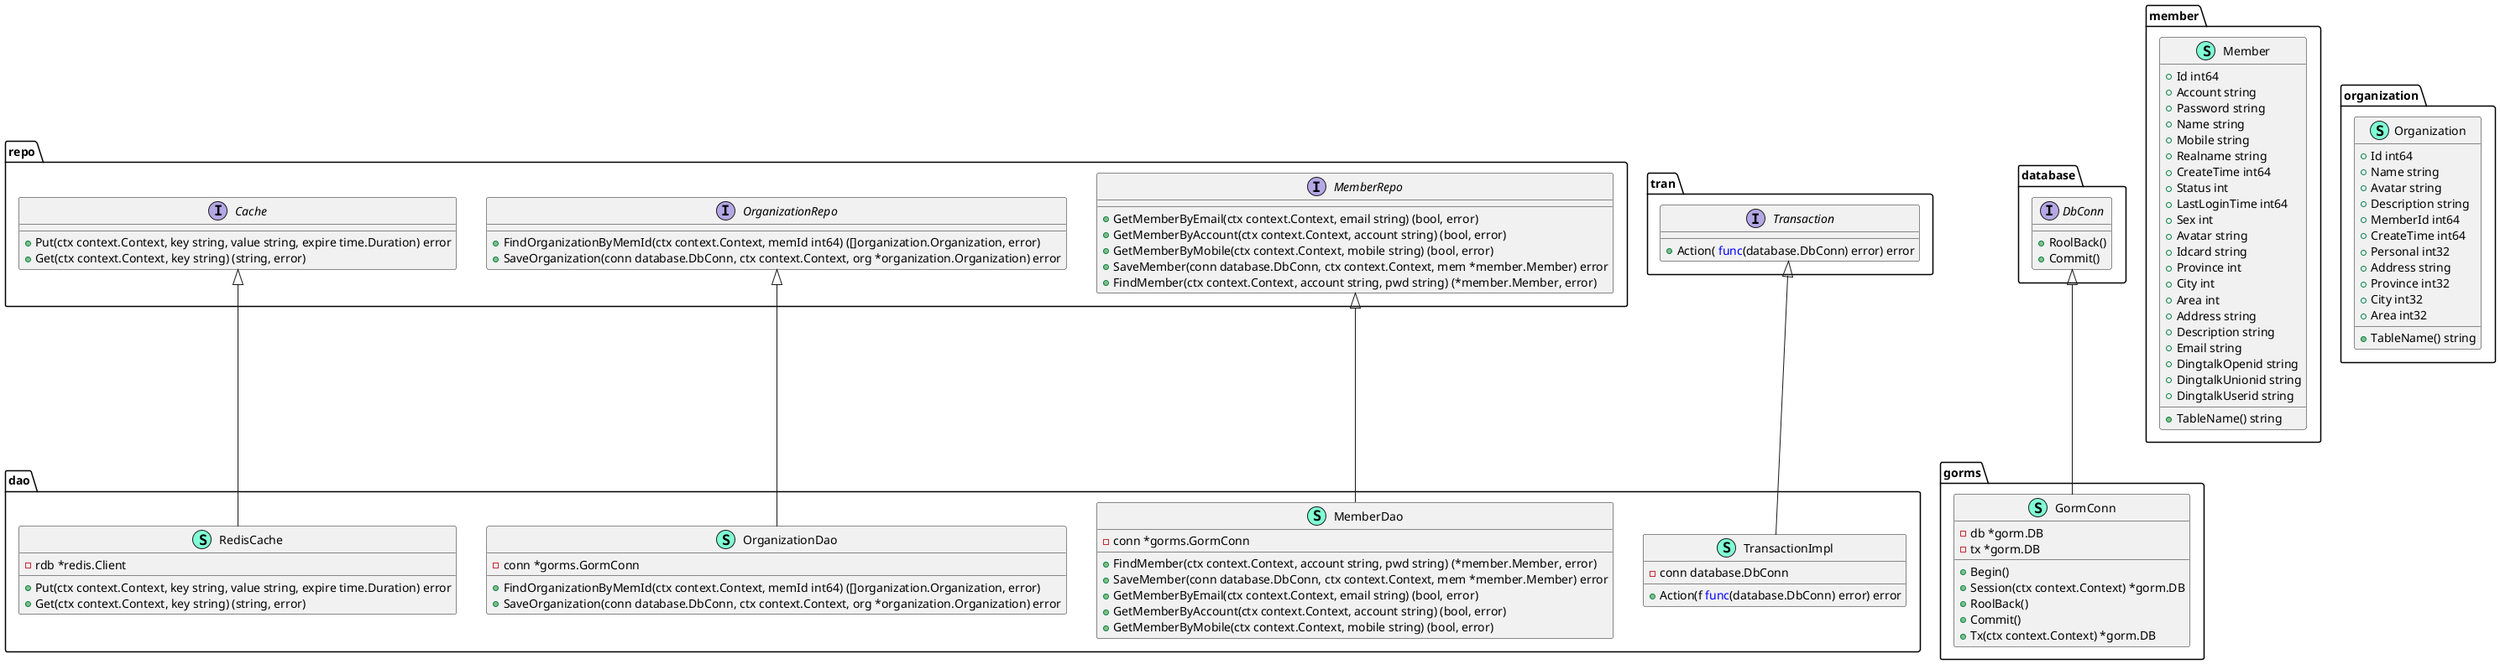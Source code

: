 @startuml
namespace dao {
    class MemberDao << (S,Aquamarine) >> {
        - conn *gorms.GormConn

        + FindMember(ctx context.Context, account string, pwd string) (*member.Member, error)
        + SaveMember(conn database.DbConn, ctx context.Context, mem *member.Member) error
        + GetMemberByEmail(ctx context.Context, email string) (bool, error)
        + GetMemberByAccount(ctx context.Context, account string) (bool, error)
        + GetMemberByMobile(ctx context.Context, mobile string) (bool, error)

    }
    class OrganizationDao << (S,Aquamarine) >> {
        - conn *gorms.GormConn

        + FindOrganizationByMemId(ctx context.Context, memId int64) ([]organization.Organization, error)
        + SaveOrganization(conn database.DbConn, ctx context.Context, org *organization.Organization) error

    }
    class RedisCache << (S,Aquamarine) >> {
        - rdb *redis.Client

        + Put(ctx context.Context, key string, value string, expire time.Duration) error
        + Get(ctx context.Context, key string) (string, error)

    }
    class TransactionImpl << (S,Aquamarine) >> {
        - conn database.DbConn

        + Action(f <font color=blue>func</font>(database.DbConn) error) error

    }
}

"repo.MemberRepo" <|-- "dao.MemberDao"
"repo.OrganizationRepo" <|-- "dao.OrganizationDao"
"repo.Cache" <|-- "dao.RedisCache"
"tran.Transaction" <|-- "dao.TransactionImpl"

namespace database {
    interface DbConn  {
        + RoolBack() 
        + Commit() 

    }
}


namespace gorms {
    class GormConn << (S,Aquamarine) >> {
        - db *gorm.DB
        - tx *gorm.DB

        + Begin() 
        + Session(ctx context.Context) *gorm.DB
        + RoolBack() 
        + Commit() 
        + Tx(ctx context.Context) *gorm.DB

    }
}

"database.DbConn" <|-- "gorms.GormConn"

namespace member {
    class Member << (S,Aquamarine) >> {
        + Id int64
        + Account string
        + Password string
        + Name string
        + Mobile string
        + Realname string
        + CreateTime int64
        + Status int
        + LastLoginTime int64
        + Sex int
        + Avatar string
        + Idcard string
        + Province int
        + City int
        + Area int
        + Address string
        + Description string
        + Email string
        + DingtalkOpenid string
        + DingtalkUnionid string
        + DingtalkUserid string

        + TableName() string

    }
}


namespace organization {
    class Organization << (S,Aquamarine) >> {
        + Id int64
        + Name string
        + Avatar string
        + Description string
        + MemberId int64
        + CreateTime int64
        + Personal int32
        + Address string
        + Province int32
        + City int32
        + Area int32

        + TableName() string

    }
}


namespace repo {
    interface Cache  {
        + Put(ctx context.Context, key string, value string, expire time.Duration) error
        + Get(ctx context.Context, key string) (string, error)

    }
    interface MemberRepo  {
        + GetMemberByEmail(ctx context.Context, email string) (bool, error)
        + GetMemberByAccount(ctx context.Context, account string) (bool, error)
        + GetMemberByMobile(ctx context.Context, mobile string) (bool, error)
        + SaveMember(conn database.DbConn, ctx context.Context, mem *member.Member) error
        + FindMember(ctx context.Context, account string, pwd string) (*member.Member, error)

    }
    interface OrganizationRepo  {
        + FindOrganizationByMemId(ctx context.Context, memId int64) ([]organization.Organization, error)
        + SaveOrganization(conn database.DbConn, ctx context.Context, org *organization.Organization) error

    }
}


namespace tran {
    interface Transaction  {
        + Action( <font color=blue>func</font>(database.DbConn) error) error

    }
}


@enduml
